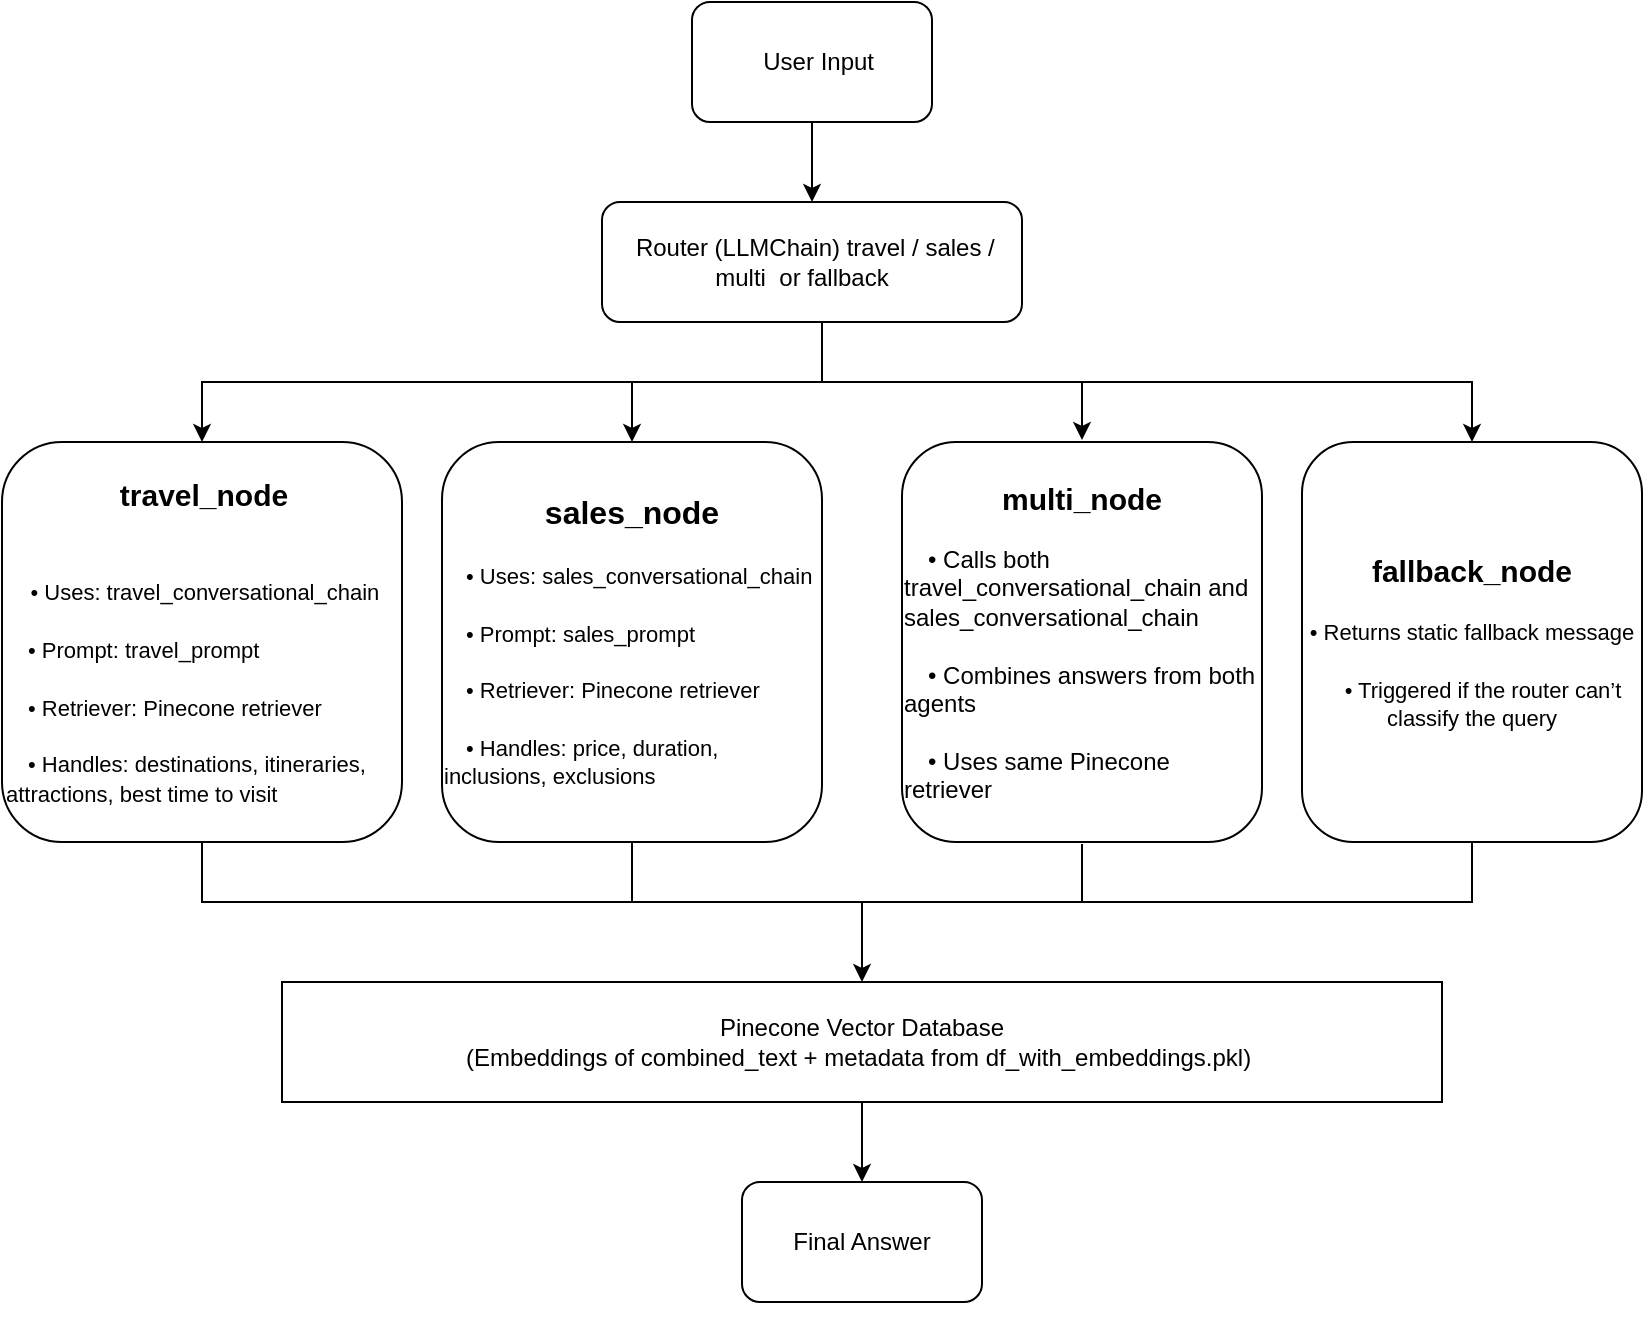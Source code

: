 <mxfile version="26.1.3">
  <diagram name="Page-1" id="fX7xnnpLvpXNJ_9rikf5">
    <mxGraphModel dx="1222" dy="646" grid="1" gridSize="10" guides="1" tooltips="1" connect="1" arrows="1" fold="1" page="1" pageScale="1" pageWidth="850" pageHeight="1100" math="0" shadow="0">
      <root>
        <mxCell id="0" />
        <mxCell id="1" parent="0" />
        <mxCell id="uxjvmXyPQceOIYYgEGWs-1" value="&amp;nbsp; &amp;nbsp;User Input&amp;nbsp;" style="rounded=1;whiteSpace=wrap;html=1;" vertex="1" parent="1">
          <mxGeometry x="405" y="20" width="120" height="60" as="geometry" />
        </mxCell>
        <mxCell id="uxjvmXyPQceOIYYgEGWs-2" value="&lt;div style=&quot;&quot;&gt;&lt;div style=&quot;text-align: center;&quot;&gt;&lt;span style=&quot;background-color: transparent; color: light-dark(rgb(0, 0, 0), rgb(255, 255, 255));&quot; data-end=&quot;479&quot; data-start=&quot;464&quot;&gt;&lt;font style=&quot;font-size: 15px;&quot;&gt;&lt;b&gt;travel_node&lt;/b&gt;&lt;/font&gt;&lt;/span&gt;&lt;/div&gt;&lt;div style=&quot;text-align: center;&quot;&gt;&lt;span style=&quot;background-color: transparent; color: light-dark(rgb(0, 0, 0), rgb(255, 255, 255));&quot; data-end=&quot;479&quot; data-start=&quot;464&quot;&gt;&lt;font style=&quot;font-size: 15px;&quot;&gt;&lt;b&gt;&lt;br&gt;&lt;/b&gt;&lt;/font&gt;&lt;/span&gt;&lt;/div&gt;&lt;font style=&quot;font-size: 11px;&quot;&gt;&lt;br data-end=&quot;521&quot; data-start=&quot;518&quot;&gt;&amp;nbsp; &amp;nbsp; • Uses: travel_conversational_chain&lt;/font&gt;&lt;/div&gt;&lt;div style=&quot;&quot;&gt;&lt;font style=&quot;font-size: 11px;&quot;&gt;&lt;br&gt; • Prompt: travel_prompt&lt;br data-end=&quot;548&quot; data-start=&quot;545&quot;&gt;&lt;br&gt; • Retriever: Pinecone retriever&lt;br data-end=&quot;583&quot; data-start=&quot;580&quot;&gt;&lt;br&gt; • Handles: destinations, itineraries, attractions, best time to visit&lt;/font&gt;&lt;/div&gt;" style="rounded=1;whiteSpace=wrap;html=1;align=left;" vertex="1" parent="1">
          <mxGeometry x="60" y="240" width="200" height="200" as="geometry" />
        </mxCell>
        <mxCell id="uxjvmXyPQceOIYYgEGWs-3" value="&lt;span data-end=&quot;673&quot; data-start=&quot;659&quot;&gt;&lt;font style=&quot;font-size: 16px;&quot;&gt;&lt;b&gt;sales_node&lt;/b&gt;&lt;/font&gt;&lt;/span&gt;&lt;br data-end=&quot;676&quot; data-start=&quot;673&quot;&gt;&lt;br&gt;&lt;div style=&quot;text-align: left;&quot;&gt;&lt;span style=&quot;background-color: transparent; color: light-dark(rgb(0, 0, 0), rgb(255, 255, 255));&quot;&gt;&lt;font style=&quot;font-size: 11px;&quot;&gt; • Uses: sales_conversational_chain&lt;/font&gt;&lt;/span&gt;&lt;/div&gt;&lt;div style=&quot;text-align: left;&quot;&gt;&lt;font style=&quot;font-size: 11px;&quot;&gt;&lt;br&gt;&lt;/font&gt;&lt;/div&gt;&lt;div style=&quot;text-align: left;&quot;&gt;&lt;span style=&quot;background-color: transparent; color: light-dark(rgb(0, 0, 0), rgb(255, 255, 255));&quot;&gt;&lt;font style=&quot;font-size: 11px;&quot;&gt; • Prompt: sales_prompt&lt;/font&gt;&lt;/span&gt;&lt;/div&gt;&lt;div style=&quot;text-align: left;&quot;&gt;&lt;font style=&quot;font-size: 11px;&quot;&gt;&lt;br&gt;&lt;/font&gt;&lt;/div&gt;&lt;div style=&quot;text-align: left;&quot;&gt;&lt;span style=&quot;background-color: transparent; color: light-dark(rgb(0, 0, 0), rgb(255, 255, 255));&quot;&gt;&lt;font style=&quot;font-size: 11px;&quot;&gt; • Retriever: Pinecone retriever&lt;/font&gt;&lt;/span&gt;&lt;/div&gt;&lt;div style=&quot;text-align: left;&quot;&gt;&lt;font style=&quot;font-size: 11px;&quot;&gt;&lt;br&gt;&lt;/font&gt;&lt;/div&gt;&lt;div style=&quot;text-align: left;&quot;&gt;&lt;span style=&quot;background-color: transparent; color: light-dark(rgb(0, 0, 0), rgb(255, 255, 255));&quot;&gt;&lt;font style=&quot;font-size: 11px;&quot;&gt; • Handles: price, duration, inclusions, exclusions&lt;/font&gt;&lt;/span&gt;&lt;/div&gt;" style="rounded=1;whiteSpace=wrap;html=1;" vertex="1" parent="1">
          <mxGeometry x="280" y="240" width="190" height="200" as="geometry" />
        </mxCell>
        <mxCell id="uxjvmXyPQceOIYYgEGWs-4" value="&lt;span data-end=&quot;846&quot; data-start=&quot;832&quot;&gt;&lt;font style=&quot;font-size: 15px;&quot;&gt;&lt;b&gt;multi_node&lt;/b&gt;&lt;/font&gt;&lt;/span&gt;&lt;br data-end=&quot;849&quot; data-start=&quot;846&quot;&gt;&lt;br&gt;&lt;div style=&quot;text-align: left;&quot;&gt;&lt;span style=&quot;background-color: transparent; color: light-dark(rgb(0, 0, 0), rgb(255, 255, 255));&quot;&gt; • Calls both travel_conversational_chain and sales_conversational_chain&lt;/span&gt;&lt;/div&gt;&lt;div style=&quot;text-align: left;&quot;&gt;&lt;br&gt;&lt;/div&gt;&lt;div style=&quot;text-align: left;&quot;&gt;&lt;span style=&quot;background-color: transparent; color: light-dark(rgb(0, 0, 0), rgb(255, 255, 255));&quot;&gt; • Combines answers from both agents&lt;/span&gt;&lt;/div&gt;&lt;div style=&quot;text-align: left;&quot;&gt;&lt;br&gt;&lt;/div&gt;&lt;div style=&quot;text-align: left;&quot;&gt;&lt;span style=&quot;background-color: transparent; color: light-dark(rgb(0, 0, 0), rgb(255, 255, 255));&quot;&gt; • Uses same Pinecone retriever&lt;/span&gt;&lt;/div&gt;" style="rounded=1;whiteSpace=wrap;html=1;strokeWidth=1;perimeterSpacing=1;" vertex="1" parent="1">
          <mxGeometry x="510" y="240" width="180" height="200" as="geometry" />
        </mxCell>
        <mxCell id="uxjvmXyPQceOIYYgEGWs-5" value="&lt;span data-end=&quot;1017&quot; data-start=&quot;1000&quot;&gt;&lt;font style=&quot;font-size: 15px;&quot;&gt;&lt;b&gt;fallback_node&lt;/b&gt;&lt;/font&gt;&lt;/span&gt;&lt;br data-end=&quot;1020&quot; data-start=&quot;1017&quot;&gt;&lt;font style=&quot;font-size: 11px;&quot;&gt;&lt;br&gt;• Returns static fallback message&lt;br data-end=&quot;1057&quot; data-start=&quot;1054&quot;&gt;&lt;br&gt; • Triggered if the router can’t classify the query&lt;/font&gt;" style="rounded=1;whiteSpace=wrap;html=1;" vertex="1" parent="1">
          <mxGeometry x="710" y="240" width="170" height="200" as="geometry" />
        </mxCell>
        <mxCell id="uxjvmXyPQceOIYYgEGWs-6" value="&lt;div&gt;&amp;nbsp;Router (LLMChain)&amp;nbsp;&lt;span style=&quot;background-color: transparent; color: light-dark(rgb(0, 0, 0), rgb(255, 255, 255));&quot;&gt;travel / sales / multi&amp;nbsp; &lt;/span&gt;&lt;span style=&quot;background-color: transparent; color: light-dark(rgb(0, 0, 0), rgb(255, 255, 255));&quot;&gt;or fallback&amp;nbsp; &amp;nbsp;&lt;/span&gt;&lt;/div&gt;" style="rounded=1;whiteSpace=wrap;html=1;" vertex="1" parent="1">
          <mxGeometry x="360" y="120" width="210" height="60" as="geometry" />
        </mxCell>
        <mxCell id="uxjvmXyPQceOIYYgEGWs-7" value="Pinecone Vector Database&lt;div&gt;(Embeddings of combined_text + metadata from df_with_embeddings.pkl)&amp;nbsp;&lt;/div&gt;" style="rounded=0;whiteSpace=wrap;html=1;" vertex="1" parent="1">
          <mxGeometry x="200" y="510" width="580" height="60" as="geometry" />
        </mxCell>
        <mxCell id="uxjvmXyPQceOIYYgEGWs-8" value="Final Answer" style="rounded=1;whiteSpace=wrap;html=1;" vertex="1" parent="1">
          <mxGeometry x="430" y="610" width="120" height="60" as="geometry" />
        </mxCell>
        <mxCell id="uxjvmXyPQceOIYYgEGWs-9" value="" style="endArrow=classic;html=1;rounded=0;entryX=0.5;entryY=0;entryDx=0;entryDy=0;exitX=0.5;exitY=1;exitDx=0;exitDy=0;" edge="1" parent="1" source="uxjvmXyPQceOIYYgEGWs-1" target="uxjvmXyPQceOIYYgEGWs-6">
          <mxGeometry width="50" height="50" relative="1" as="geometry">
            <mxPoint x="220" y="150" as="sourcePoint" />
            <mxPoint x="270" y="100" as="targetPoint" />
          </mxGeometry>
        </mxCell>
        <mxCell id="uxjvmXyPQceOIYYgEGWs-11" value="" style="endArrow=classic;html=1;rounded=0;entryX=0.5;entryY=0;entryDx=0;entryDy=0;" edge="1" parent="1" target="uxjvmXyPQceOIYYgEGWs-2">
          <mxGeometry width="50" height="50" relative="1" as="geometry">
            <mxPoint x="470" y="180" as="sourcePoint" />
            <mxPoint x="230" y="100" as="targetPoint" />
            <Array as="points">
              <mxPoint x="470" y="210" />
              <mxPoint x="160" y="210" />
            </Array>
          </mxGeometry>
        </mxCell>
        <mxCell id="uxjvmXyPQceOIYYgEGWs-12" value="" style="endArrow=classic;html=1;rounded=0;entryX=0.5;entryY=0;entryDx=0;entryDy=0;" edge="1" parent="1" target="uxjvmXyPQceOIYYgEGWs-3">
          <mxGeometry width="50" height="50" relative="1" as="geometry">
            <mxPoint x="375" y="210" as="sourcePoint" />
            <mxPoint x="130" y="80" as="targetPoint" />
          </mxGeometry>
        </mxCell>
        <mxCell id="uxjvmXyPQceOIYYgEGWs-13" value="" style="endArrow=classic;html=1;rounded=0;entryX=0.5;entryY=0;entryDx=0;entryDy=0;" edge="1" parent="1" target="uxjvmXyPQceOIYYgEGWs-4">
          <mxGeometry width="50" height="50" relative="1" as="geometry">
            <mxPoint x="470" y="210" as="sourcePoint" />
            <mxPoint x="220" y="70" as="targetPoint" />
            <Array as="points">
              <mxPoint x="600" y="210" />
            </Array>
          </mxGeometry>
        </mxCell>
        <mxCell id="uxjvmXyPQceOIYYgEGWs-14" value="" style="endArrow=classic;html=1;rounded=0;entryX=0.5;entryY=0;entryDx=0;entryDy=0;" edge="1" parent="1" target="uxjvmXyPQceOIYYgEGWs-5">
          <mxGeometry width="50" height="50" relative="1" as="geometry">
            <mxPoint x="600" y="210" as="sourcePoint" />
            <mxPoint x="270" y="90" as="targetPoint" />
            <Array as="points">
              <mxPoint x="795" y="210" />
            </Array>
          </mxGeometry>
        </mxCell>
        <mxCell id="uxjvmXyPQceOIYYgEGWs-15" value="" style="endArrow=classic;html=1;rounded=0;entryX=0.5;entryY=0;entryDx=0;entryDy=0;exitX=0.5;exitY=1;exitDx=0;exitDy=0;" edge="1" parent="1" source="uxjvmXyPQceOIYYgEGWs-5" target="uxjvmXyPQceOIYYgEGWs-7">
          <mxGeometry width="50" height="50" relative="1" as="geometry">
            <mxPoint x="100" y="530" as="sourcePoint" />
            <mxPoint x="150" y="480" as="targetPoint" />
            <Array as="points">
              <mxPoint x="795" y="470" />
              <mxPoint x="520" y="470" />
              <mxPoint x="490" y="470" />
            </Array>
          </mxGeometry>
        </mxCell>
        <mxCell id="uxjvmXyPQceOIYYgEGWs-16" value="" style="endArrow=none;html=1;rounded=0;entryX=0.5;entryY=1;entryDx=0;entryDy=0;" edge="1" parent="1" target="uxjvmXyPQceOIYYgEGWs-4">
          <mxGeometry width="50" height="50" relative="1" as="geometry">
            <mxPoint x="600" y="470" as="sourcePoint" />
            <mxPoint x="620" y="450" as="targetPoint" />
          </mxGeometry>
        </mxCell>
        <mxCell id="uxjvmXyPQceOIYYgEGWs-17" value="" style="endArrow=none;html=1;rounded=0;entryX=0.5;entryY=1;entryDx=0;entryDy=0;" edge="1" parent="1" target="uxjvmXyPQceOIYYgEGWs-2">
          <mxGeometry width="50" height="50" relative="1" as="geometry">
            <mxPoint x="380" y="470" as="sourcePoint" />
            <mxPoint x="120" y="540" as="targetPoint" />
            <Array as="points">
              <mxPoint x="160" y="470" />
            </Array>
          </mxGeometry>
        </mxCell>
        <mxCell id="uxjvmXyPQceOIYYgEGWs-18" value="" style="endArrow=none;html=1;rounded=0;entryX=0.5;entryY=1;entryDx=0;entryDy=0;" edge="1" parent="1" target="uxjvmXyPQceOIYYgEGWs-3">
          <mxGeometry width="50" height="50" relative="1" as="geometry">
            <mxPoint x="520" y="470" as="sourcePoint" />
            <mxPoint x="80" y="500" as="targetPoint" />
            <Array as="points">
              <mxPoint x="375" y="470" />
            </Array>
          </mxGeometry>
        </mxCell>
        <mxCell id="uxjvmXyPQceOIYYgEGWs-20" style="edgeStyle=orthogonalEdgeStyle;rounded=0;orthogonalLoop=1;jettySize=auto;html=1;exitX=0.5;exitY=1;exitDx=0;exitDy=0;" edge="1" parent="1" source="uxjvmXyPQceOIYYgEGWs-8" target="uxjvmXyPQceOIYYgEGWs-8">
          <mxGeometry relative="1" as="geometry" />
        </mxCell>
        <mxCell id="uxjvmXyPQceOIYYgEGWs-21" value="" style="endArrow=classic;html=1;rounded=0;entryX=0.5;entryY=0;entryDx=0;entryDy=0;exitX=0.5;exitY=1;exitDx=0;exitDy=0;" edge="1" parent="1" source="uxjvmXyPQceOIYYgEGWs-7" target="uxjvmXyPQceOIYYgEGWs-8">
          <mxGeometry width="50" height="50" relative="1" as="geometry">
            <mxPoint x="380" y="440" as="sourcePoint" />
            <mxPoint x="430" y="390" as="targetPoint" />
          </mxGeometry>
        </mxCell>
      </root>
    </mxGraphModel>
  </diagram>
</mxfile>
